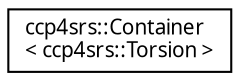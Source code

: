 digraph "Graphical Class Hierarchy"
{
  edge [fontname="FreeSans.ttf",fontsize="10",labelfontname="FreeSans.ttf",labelfontsize="10"];
  node [fontname="FreeSans.ttf",fontsize="10",shape=record];
  rankdir="LR";
  Node1 [label="ccp4srs::Container\l\< ccp4srs::Torsion \>",height=0.2,width=0.4,color="black", fillcolor="white", style="filled",URL="$classccp4srs_1_1_container.html"];
}
